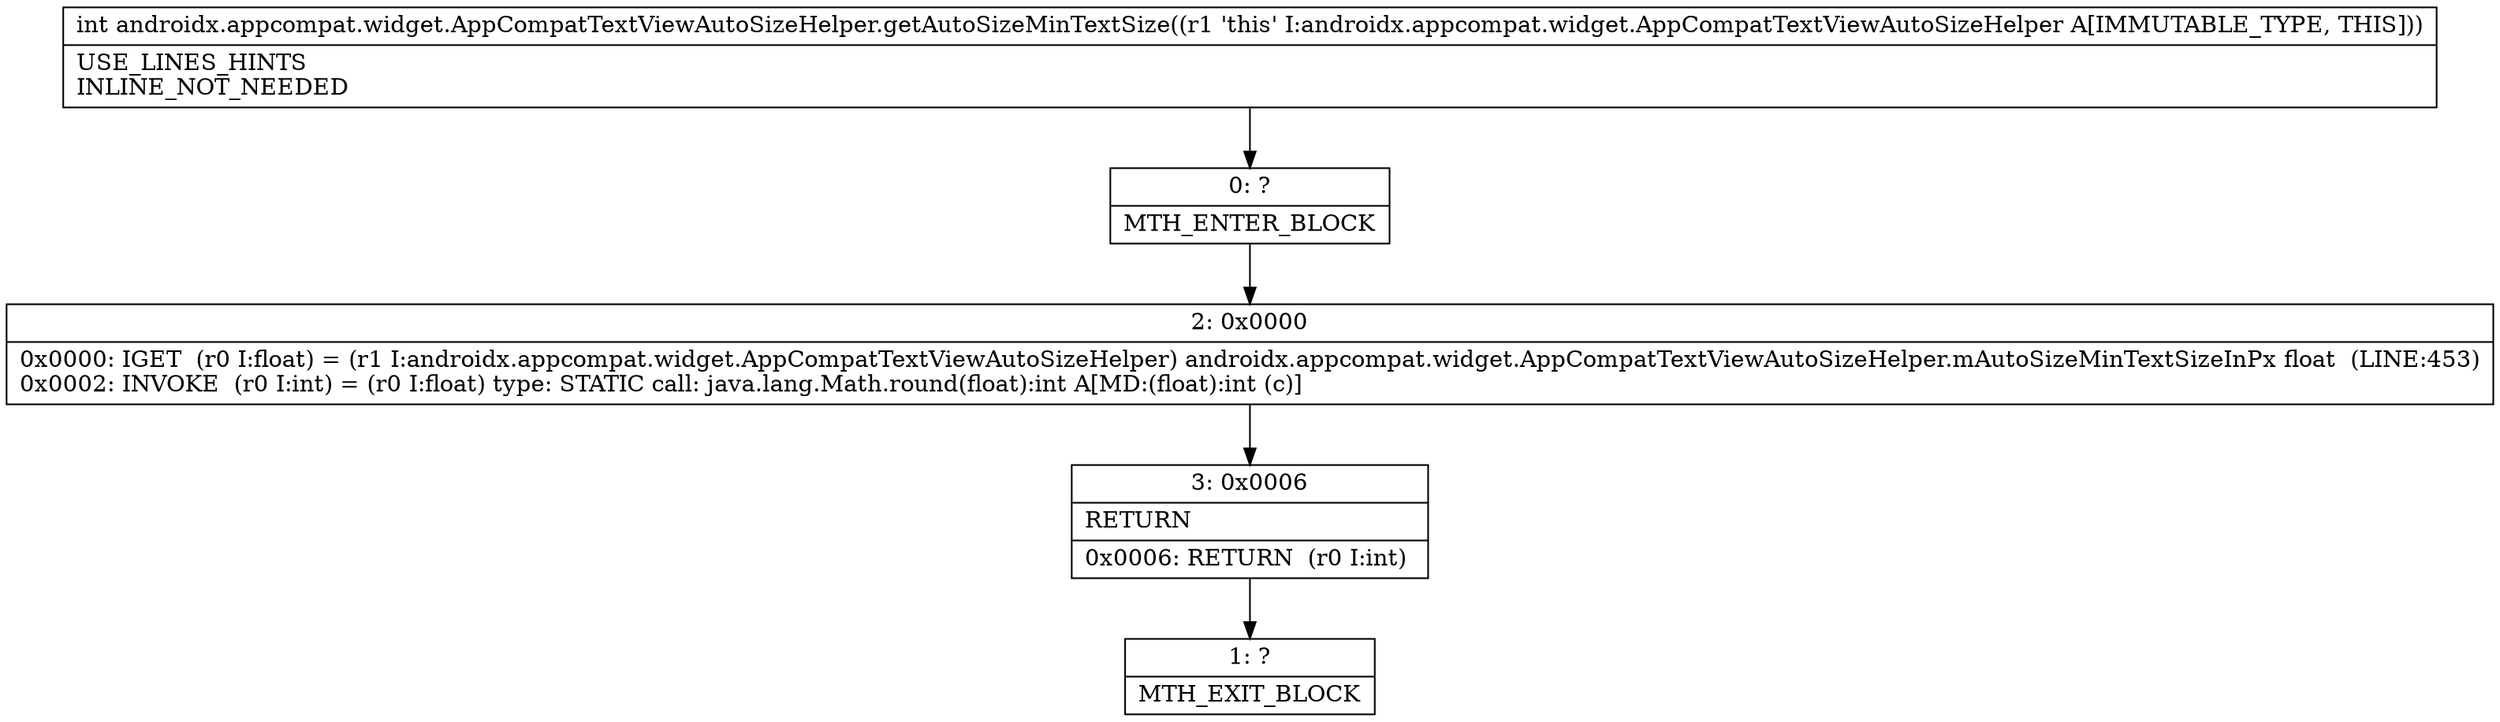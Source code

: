 digraph "CFG forandroidx.appcompat.widget.AppCompatTextViewAutoSizeHelper.getAutoSizeMinTextSize()I" {
Node_0 [shape=record,label="{0\:\ ?|MTH_ENTER_BLOCK\l}"];
Node_2 [shape=record,label="{2\:\ 0x0000|0x0000: IGET  (r0 I:float) = (r1 I:androidx.appcompat.widget.AppCompatTextViewAutoSizeHelper) androidx.appcompat.widget.AppCompatTextViewAutoSizeHelper.mAutoSizeMinTextSizeInPx float  (LINE:453)\l0x0002: INVOKE  (r0 I:int) = (r0 I:float) type: STATIC call: java.lang.Math.round(float):int A[MD:(float):int (c)]\l}"];
Node_3 [shape=record,label="{3\:\ 0x0006|RETURN\l|0x0006: RETURN  (r0 I:int) \l}"];
Node_1 [shape=record,label="{1\:\ ?|MTH_EXIT_BLOCK\l}"];
MethodNode[shape=record,label="{int androidx.appcompat.widget.AppCompatTextViewAutoSizeHelper.getAutoSizeMinTextSize((r1 'this' I:androidx.appcompat.widget.AppCompatTextViewAutoSizeHelper A[IMMUTABLE_TYPE, THIS]))  | USE_LINES_HINTS\lINLINE_NOT_NEEDED\l}"];
MethodNode -> Node_0;Node_0 -> Node_2;
Node_2 -> Node_3;
Node_3 -> Node_1;
}

